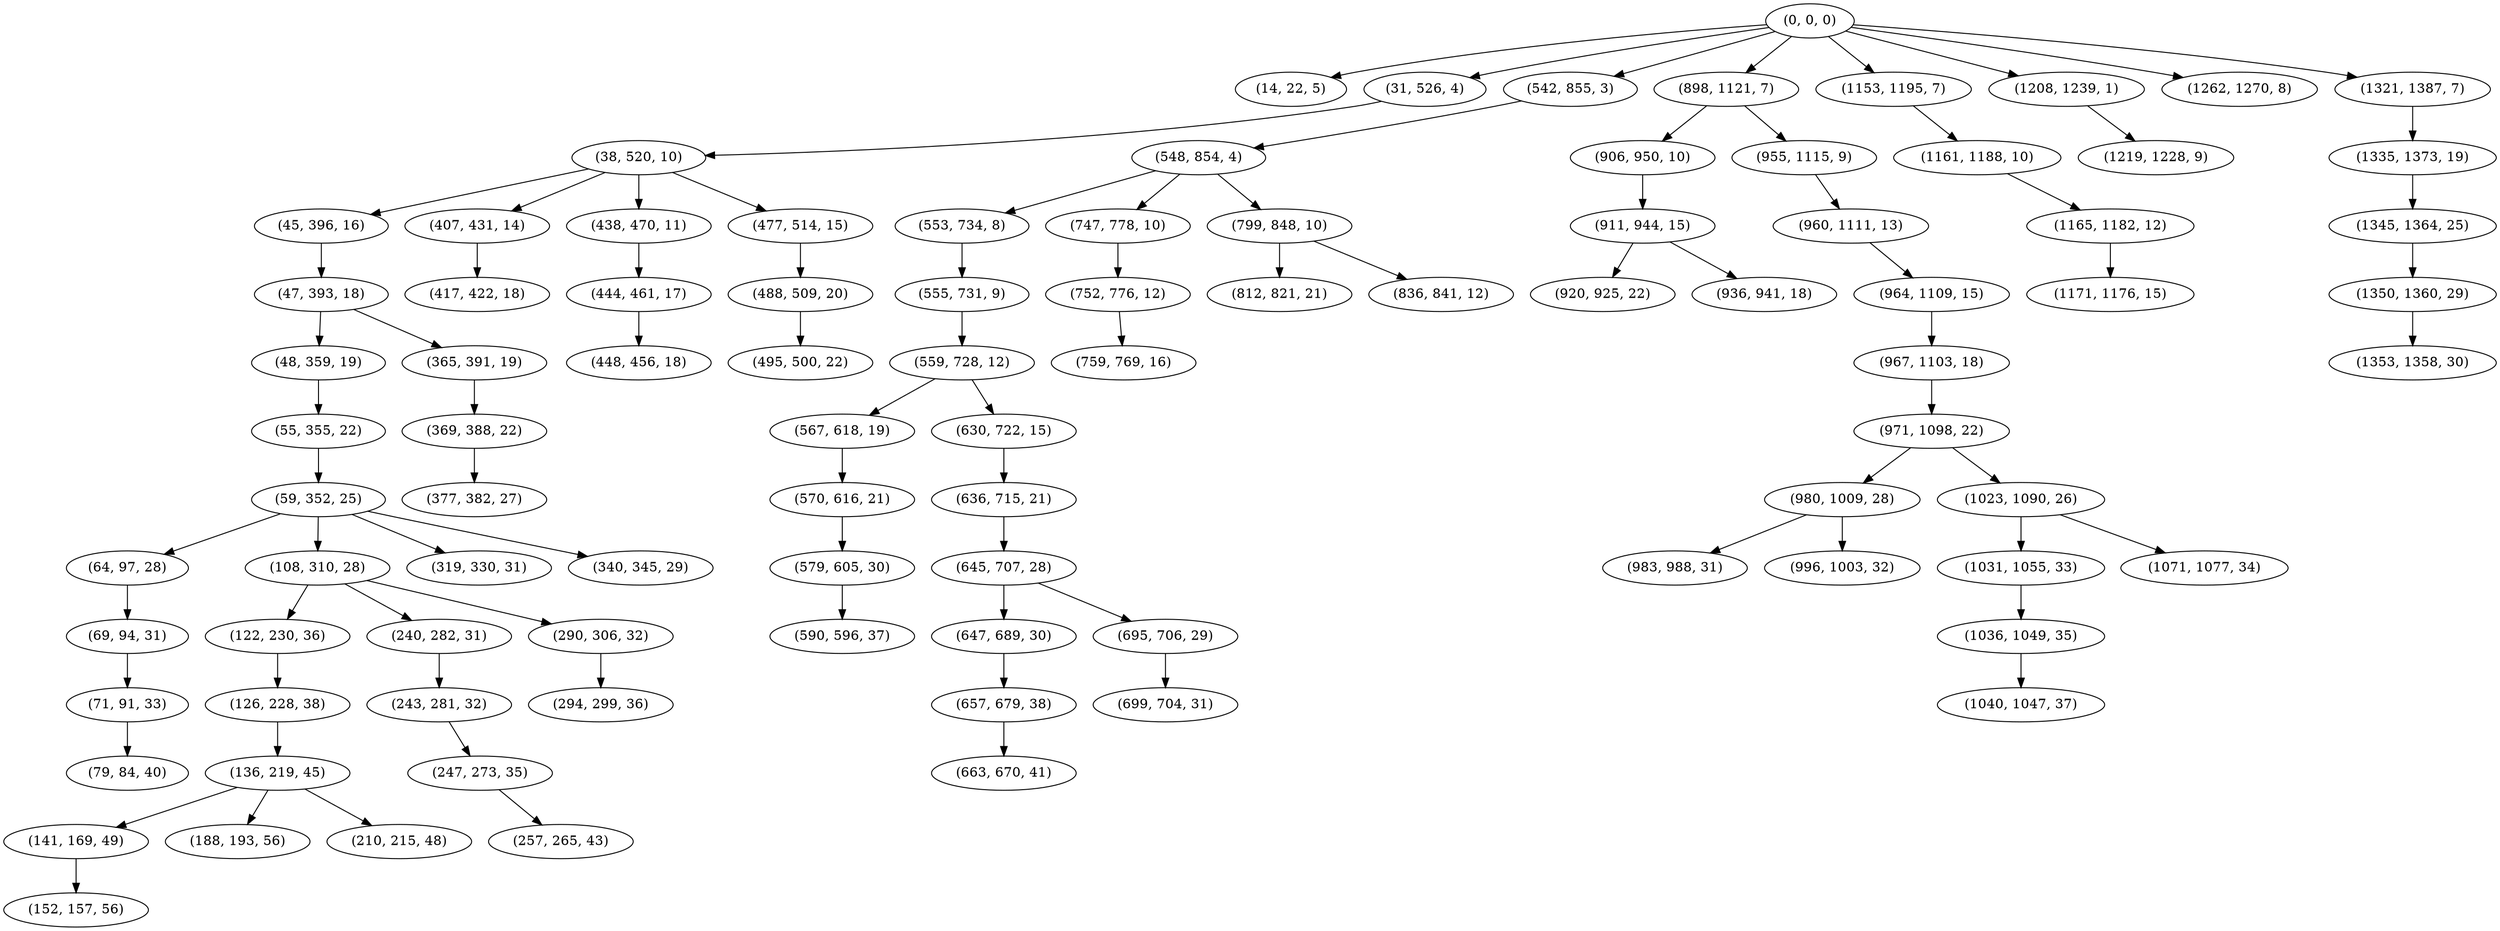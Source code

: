 digraph tree {
    "(0, 0, 0)";
    "(14, 22, 5)";
    "(31, 526, 4)";
    "(38, 520, 10)";
    "(45, 396, 16)";
    "(47, 393, 18)";
    "(48, 359, 19)";
    "(55, 355, 22)";
    "(59, 352, 25)";
    "(64, 97, 28)";
    "(69, 94, 31)";
    "(71, 91, 33)";
    "(79, 84, 40)";
    "(108, 310, 28)";
    "(122, 230, 36)";
    "(126, 228, 38)";
    "(136, 219, 45)";
    "(141, 169, 49)";
    "(152, 157, 56)";
    "(188, 193, 56)";
    "(210, 215, 48)";
    "(240, 282, 31)";
    "(243, 281, 32)";
    "(247, 273, 35)";
    "(257, 265, 43)";
    "(290, 306, 32)";
    "(294, 299, 36)";
    "(319, 330, 31)";
    "(340, 345, 29)";
    "(365, 391, 19)";
    "(369, 388, 22)";
    "(377, 382, 27)";
    "(407, 431, 14)";
    "(417, 422, 18)";
    "(438, 470, 11)";
    "(444, 461, 17)";
    "(448, 456, 18)";
    "(477, 514, 15)";
    "(488, 509, 20)";
    "(495, 500, 22)";
    "(542, 855, 3)";
    "(548, 854, 4)";
    "(553, 734, 8)";
    "(555, 731, 9)";
    "(559, 728, 12)";
    "(567, 618, 19)";
    "(570, 616, 21)";
    "(579, 605, 30)";
    "(590, 596, 37)";
    "(630, 722, 15)";
    "(636, 715, 21)";
    "(645, 707, 28)";
    "(647, 689, 30)";
    "(657, 679, 38)";
    "(663, 670, 41)";
    "(695, 706, 29)";
    "(699, 704, 31)";
    "(747, 778, 10)";
    "(752, 776, 12)";
    "(759, 769, 16)";
    "(799, 848, 10)";
    "(812, 821, 21)";
    "(836, 841, 12)";
    "(898, 1121, 7)";
    "(906, 950, 10)";
    "(911, 944, 15)";
    "(920, 925, 22)";
    "(936, 941, 18)";
    "(955, 1115, 9)";
    "(960, 1111, 13)";
    "(964, 1109, 15)";
    "(967, 1103, 18)";
    "(971, 1098, 22)";
    "(980, 1009, 28)";
    "(983, 988, 31)";
    "(996, 1003, 32)";
    "(1023, 1090, 26)";
    "(1031, 1055, 33)";
    "(1036, 1049, 35)";
    "(1040, 1047, 37)";
    "(1071, 1077, 34)";
    "(1153, 1195, 7)";
    "(1161, 1188, 10)";
    "(1165, 1182, 12)";
    "(1171, 1176, 15)";
    "(1208, 1239, 1)";
    "(1219, 1228, 9)";
    "(1262, 1270, 8)";
    "(1321, 1387, 7)";
    "(1335, 1373, 19)";
    "(1345, 1364, 25)";
    "(1350, 1360, 29)";
    "(1353, 1358, 30)";
    "(0, 0, 0)" -> "(14, 22, 5)";
    "(0, 0, 0)" -> "(31, 526, 4)";
    "(0, 0, 0)" -> "(542, 855, 3)";
    "(0, 0, 0)" -> "(898, 1121, 7)";
    "(0, 0, 0)" -> "(1153, 1195, 7)";
    "(0, 0, 0)" -> "(1208, 1239, 1)";
    "(0, 0, 0)" -> "(1262, 1270, 8)";
    "(0, 0, 0)" -> "(1321, 1387, 7)";
    "(31, 526, 4)" -> "(38, 520, 10)";
    "(38, 520, 10)" -> "(45, 396, 16)";
    "(38, 520, 10)" -> "(407, 431, 14)";
    "(38, 520, 10)" -> "(438, 470, 11)";
    "(38, 520, 10)" -> "(477, 514, 15)";
    "(45, 396, 16)" -> "(47, 393, 18)";
    "(47, 393, 18)" -> "(48, 359, 19)";
    "(47, 393, 18)" -> "(365, 391, 19)";
    "(48, 359, 19)" -> "(55, 355, 22)";
    "(55, 355, 22)" -> "(59, 352, 25)";
    "(59, 352, 25)" -> "(64, 97, 28)";
    "(59, 352, 25)" -> "(108, 310, 28)";
    "(59, 352, 25)" -> "(319, 330, 31)";
    "(59, 352, 25)" -> "(340, 345, 29)";
    "(64, 97, 28)" -> "(69, 94, 31)";
    "(69, 94, 31)" -> "(71, 91, 33)";
    "(71, 91, 33)" -> "(79, 84, 40)";
    "(108, 310, 28)" -> "(122, 230, 36)";
    "(108, 310, 28)" -> "(240, 282, 31)";
    "(108, 310, 28)" -> "(290, 306, 32)";
    "(122, 230, 36)" -> "(126, 228, 38)";
    "(126, 228, 38)" -> "(136, 219, 45)";
    "(136, 219, 45)" -> "(141, 169, 49)";
    "(136, 219, 45)" -> "(188, 193, 56)";
    "(136, 219, 45)" -> "(210, 215, 48)";
    "(141, 169, 49)" -> "(152, 157, 56)";
    "(240, 282, 31)" -> "(243, 281, 32)";
    "(243, 281, 32)" -> "(247, 273, 35)";
    "(247, 273, 35)" -> "(257, 265, 43)";
    "(290, 306, 32)" -> "(294, 299, 36)";
    "(365, 391, 19)" -> "(369, 388, 22)";
    "(369, 388, 22)" -> "(377, 382, 27)";
    "(407, 431, 14)" -> "(417, 422, 18)";
    "(438, 470, 11)" -> "(444, 461, 17)";
    "(444, 461, 17)" -> "(448, 456, 18)";
    "(477, 514, 15)" -> "(488, 509, 20)";
    "(488, 509, 20)" -> "(495, 500, 22)";
    "(542, 855, 3)" -> "(548, 854, 4)";
    "(548, 854, 4)" -> "(553, 734, 8)";
    "(548, 854, 4)" -> "(747, 778, 10)";
    "(548, 854, 4)" -> "(799, 848, 10)";
    "(553, 734, 8)" -> "(555, 731, 9)";
    "(555, 731, 9)" -> "(559, 728, 12)";
    "(559, 728, 12)" -> "(567, 618, 19)";
    "(559, 728, 12)" -> "(630, 722, 15)";
    "(567, 618, 19)" -> "(570, 616, 21)";
    "(570, 616, 21)" -> "(579, 605, 30)";
    "(579, 605, 30)" -> "(590, 596, 37)";
    "(630, 722, 15)" -> "(636, 715, 21)";
    "(636, 715, 21)" -> "(645, 707, 28)";
    "(645, 707, 28)" -> "(647, 689, 30)";
    "(645, 707, 28)" -> "(695, 706, 29)";
    "(647, 689, 30)" -> "(657, 679, 38)";
    "(657, 679, 38)" -> "(663, 670, 41)";
    "(695, 706, 29)" -> "(699, 704, 31)";
    "(747, 778, 10)" -> "(752, 776, 12)";
    "(752, 776, 12)" -> "(759, 769, 16)";
    "(799, 848, 10)" -> "(812, 821, 21)";
    "(799, 848, 10)" -> "(836, 841, 12)";
    "(898, 1121, 7)" -> "(906, 950, 10)";
    "(898, 1121, 7)" -> "(955, 1115, 9)";
    "(906, 950, 10)" -> "(911, 944, 15)";
    "(911, 944, 15)" -> "(920, 925, 22)";
    "(911, 944, 15)" -> "(936, 941, 18)";
    "(955, 1115, 9)" -> "(960, 1111, 13)";
    "(960, 1111, 13)" -> "(964, 1109, 15)";
    "(964, 1109, 15)" -> "(967, 1103, 18)";
    "(967, 1103, 18)" -> "(971, 1098, 22)";
    "(971, 1098, 22)" -> "(980, 1009, 28)";
    "(971, 1098, 22)" -> "(1023, 1090, 26)";
    "(980, 1009, 28)" -> "(983, 988, 31)";
    "(980, 1009, 28)" -> "(996, 1003, 32)";
    "(1023, 1090, 26)" -> "(1031, 1055, 33)";
    "(1023, 1090, 26)" -> "(1071, 1077, 34)";
    "(1031, 1055, 33)" -> "(1036, 1049, 35)";
    "(1036, 1049, 35)" -> "(1040, 1047, 37)";
    "(1153, 1195, 7)" -> "(1161, 1188, 10)";
    "(1161, 1188, 10)" -> "(1165, 1182, 12)";
    "(1165, 1182, 12)" -> "(1171, 1176, 15)";
    "(1208, 1239, 1)" -> "(1219, 1228, 9)";
    "(1321, 1387, 7)" -> "(1335, 1373, 19)";
    "(1335, 1373, 19)" -> "(1345, 1364, 25)";
    "(1345, 1364, 25)" -> "(1350, 1360, 29)";
    "(1350, 1360, 29)" -> "(1353, 1358, 30)";
}
